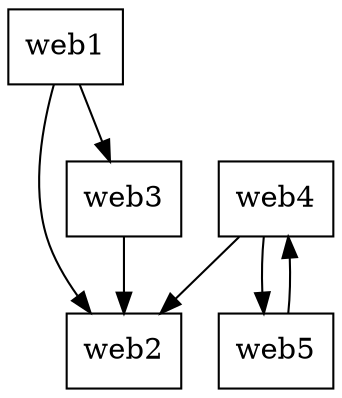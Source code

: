 digraph g {
  web1[label="web1", shape="record"];
  web2[label="web2", shape="record"];
  web3[label="web3", shape="record"];
  web4[label="web4", shape="record"];
  web5[label="web5", shape="record"];

  web1 -> web2;
  web1 -> web3;
  web3 -> web2;
  web4 -> web2;
  web4 -> web5;
  web5 -> web4;
}
